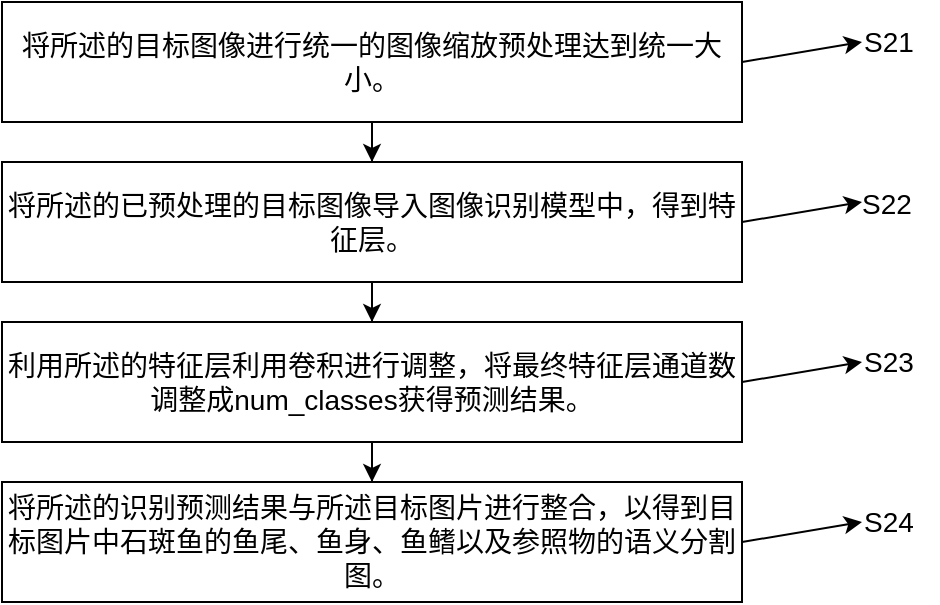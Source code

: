 <mxfile version="21.1.8" type="github">
  <diagram name="第 1 页" id="4xzZJfwpJMOtNE4nLRw7">
    <mxGraphModel dx="1617" dy="756" grid="1" gridSize="10" guides="1" tooltips="1" connect="1" arrows="1" fold="1" page="1" pageScale="1" pageWidth="827" pageHeight="1169" math="0" shadow="0">
      <root>
        <mxCell id="0" />
        <mxCell id="1" parent="0" />
        <mxCell id="PQRR5Eb6_Yu4awQ5iJfK-1" style="edgeStyle=orthogonalEdgeStyle;rounded=0;orthogonalLoop=1;jettySize=auto;html=1;entryX=0.5;entryY=0;entryDx=0;entryDy=0;fontSize=14;" edge="1" parent="1" source="PQRR5Eb6_Yu4awQ5iJfK-2" target="PQRR5Eb6_Yu4awQ5iJfK-4">
          <mxGeometry relative="1" as="geometry" />
        </mxCell>
        <mxCell id="PQRR5Eb6_Yu4awQ5iJfK-2" value="&lt;font style=&quot;font-size: 14px;&quot;&gt;将所述的目标图像进行统一&lt;font style=&quot;&quot;&gt;的&lt;/font&gt;图像缩放预处理达到统一大小。&lt;/font&gt;" style="rounded=0;whiteSpace=wrap;html=1;" vertex="1" parent="1">
          <mxGeometry x="250" y="70" width="370" height="60" as="geometry" />
        </mxCell>
        <mxCell id="PQRR5Eb6_Yu4awQ5iJfK-3" style="edgeStyle=orthogonalEdgeStyle;rounded=0;orthogonalLoop=1;jettySize=auto;html=1;exitX=0.75;exitY=1;exitDx=0;exitDy=0;entryX=0.75;entryY=0.833;entryDx=0;entryDy=0;entryPerimeter=0;fontSize=14;" edge="1" parent="1" source="PQRR5Eb6_Yu4awQ5iJfK-4" target="PQRR5Eb6_Yu4awQ5iJfK-4">
          <mxGeometry relative="1" as="geometry" />
        </mxCell>
        <mxCell id="PQRR5Eb6_Yu4awQ5iJfK-17" style="edgeStyle=orthogonalEdgeStyle;rounded=0;orthogonalLoop=1;jettySize=auto;html=1;entryX=0.5;entryY=0;entryDx=0;entryDy=0;" edge="1" parent="1" source="PQRR5Eb6_Yu4awQ5iJfK-4" target="PQRR5Eb6_Yu4awQ5iJfK-9">
          <mxGeometry relative="1" as="geometry" />
        </mxCell>
        <mxCell id="PQRR5Eb6_Yu4awQ5iJfK-4" value="&lt;font style=&quot;font-size: 14px;&quot;&gt;将所述的已预处理的目标图像导入图像识别&lt;font style=&quot;&quot;&gt;模型&lt;/font&gt;中，得到特征层。&lt;/font&gt;" style="rounded=0;whiteSpace=wrap;html=1;" vertex="1" parent="1">
          <mxGeometry x="250" y="150" width="370" height="60" as="geometry" />
        </mxCell>
        <mxCell id="PQRR5Eb6_Yu4awQ5iJfK-5" value="" style="endArrow=classic;html=1;rounded=0;fontSize=14;" edge="1" parent="1">
          <mxGeometry width="50" height="50" relative="1" as="geometry">
            <mxPoint x="620" y="180" as="sourcePoint" />
            <mxPoint x="680" y="170" as="targetPoint" />
          </mxGeometry>
        </mxCell>
        <mxCell id="PQRR5Eb6_Yu4awQ5iJfK-6" value="" style="endArrow=classic;html=1;rounded=0;fontSize=14;" edge="1" parent="1">
          <mxGeometry width="50" height="50" relative="1" as="geometry">
            <mxPoint x="620" y="100" as="sourcePoint" />
            <mxPoint x="680" y="90" as="targetPoint" />
          </mxGeometry>
        </mxCell>
        <mxCell id="PQRR5Eb6_Yu4awQ5iJfK-7" value="S21" style="text;html=1;align=center;verticalAlign=middle;resizable=0;points=[];autosize=1;strokeColor=none;fillColor=none;fontSize=14;" vertex="1" parent="1">
          <mxGeometry x="668" y="75" width="50" height="30" as="geometry" />
        </mxCell>
        <mxCell id="PQRR5Eb6_Yu4awQ5iJfK-8" value="S22" style="text;html=1;align=center;verticalAlign=middle;resizable=0;points=[];autosize=1;strokeColor=none;fillColor=none;fontSize=14;" vertex="1" parent="1">
          <mxGeometry x="667" y="156" width="50" height="30" as="geometry" />
        </mxCell>
        <mxCell id="PQRR5Eb6_Yu4awQ5iJfK-18" style="edgeStyle=orthogonalEdgeStyle;rounded=0;orthogonalLoop=1;jettySize=auto;html=1;" edge="1" parent="1" source="PQRR5Eb6_Yu4awQ5iJfK-9" target="PQRR5Eb6_Yu4awQ5iJfK-10">
          <mxGeometry relative="1" as="geometry" />
        </mxCell>
        <mxCell id="PQRR5Eb6_Yu4awQ5iJfK-9" value="&lt;font style=&quot;font-size: 14px;&quot;&gt;利用所述的特征层利用卷积进行调整，将最终特征层通道数调整成num_classes获得预测结果。&lt;/font&gt;" style="rounded=0;whiteSpace=wrap;html=1;" vertex="1" parent="1">
          <mxGeometry x="250" y="230" width="370" height="60" as="geometry" />
        </mxCell>
        <mxCell id="PQRR5Eb6_Yu4awQ5iJfK-10" value="&lt;font style=&quot;font-size: 14px;&quot;&gt;将所述的识别预测结果与所述目标图片进行整合，以得到目标图片中石斑鱼的鱼尾、鱼身、鱼鳍以及参照物的语义分割图。&lt;/font&gt;" style="rounded=0;whiteSpace=wrap;html=1;" vertex="1" parent="1">
          <mxGeometry x="250" y="310" width="370" height="60" as="geometry" />
        </mxCell>
        <mxCell id="PQRR5Eb6_Yu4awQ5iJfK-13" value="" style="endArrow=classic;html=1;rounded=0;fontSize=14;" edge="1" parent="1">
          <mxGeometry width="50" height="50" relative="1" as="geometry">
            <mxPoint x="620" y="260" as="sourcePoint" />
            <mxPoint x="680" y="250" as="targetPoint" />
          </mxGeometry>
        </mxCell>
        <mxCell id="PQRR5Eb6_Yu4awQ5iJfK-14" value="" style="endArrow=classic;html=1;rounded=0;fontSize=14;" edge="1" parent="1">
          <mxGeometry width="50" height="50" relative="1" as="geometry">
            <mxPoint x="620" y="340" as="sourcePoint" />
            <mxPoint x="680" y="330" as="targetPoint" />
          </mxGeometry>
        </mxCell>
        <mxCell id="PQRR5Eb6_Yu4awQ5iJfK-15" value="S24" style="text;html=1;align=center;verticalAlign=middle;resizable=0;points=[];autosize=1;strokeColor=none;fillColor=none;fontSize=14;" vertex="1" parent="1">
          <mxGeometry x="668" y="315" width="50" height="30" as="geometry" />
        </mxCell>
        <mxCell id="PQRR5Eb6_Yu4awQ5iJfK-16" value="S23" style="text;html=1;align=center;verticalAlign=middle;resizable=0;points=[];autosize=1;strokeColor=none;fillColor=none;fontSize=14;" vertex="1" parent="1">
          <mxGeometry x="668" y="235" width="50" height="30" as="geometry" />
        </mxCell>
      </root>
    </mxGraphModel>
  </diagram>
</mxfile>
